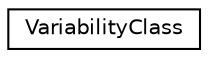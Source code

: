 digraph "Graphical Class Hierarchy"
{
  edge [fontname="Helvetica",fontsize="10",labelfontname="Helvetica",labelfontsize="10"];
  node [fontname="Helvetica",fontsize="10",shape=record];
  rankdir="LR";
  Node0 [label="VariabilityClass",height=0.2,width=0.4,color="black", fillcolor="white", style="filled",URL="$classVariabilityClass.html"];
}
